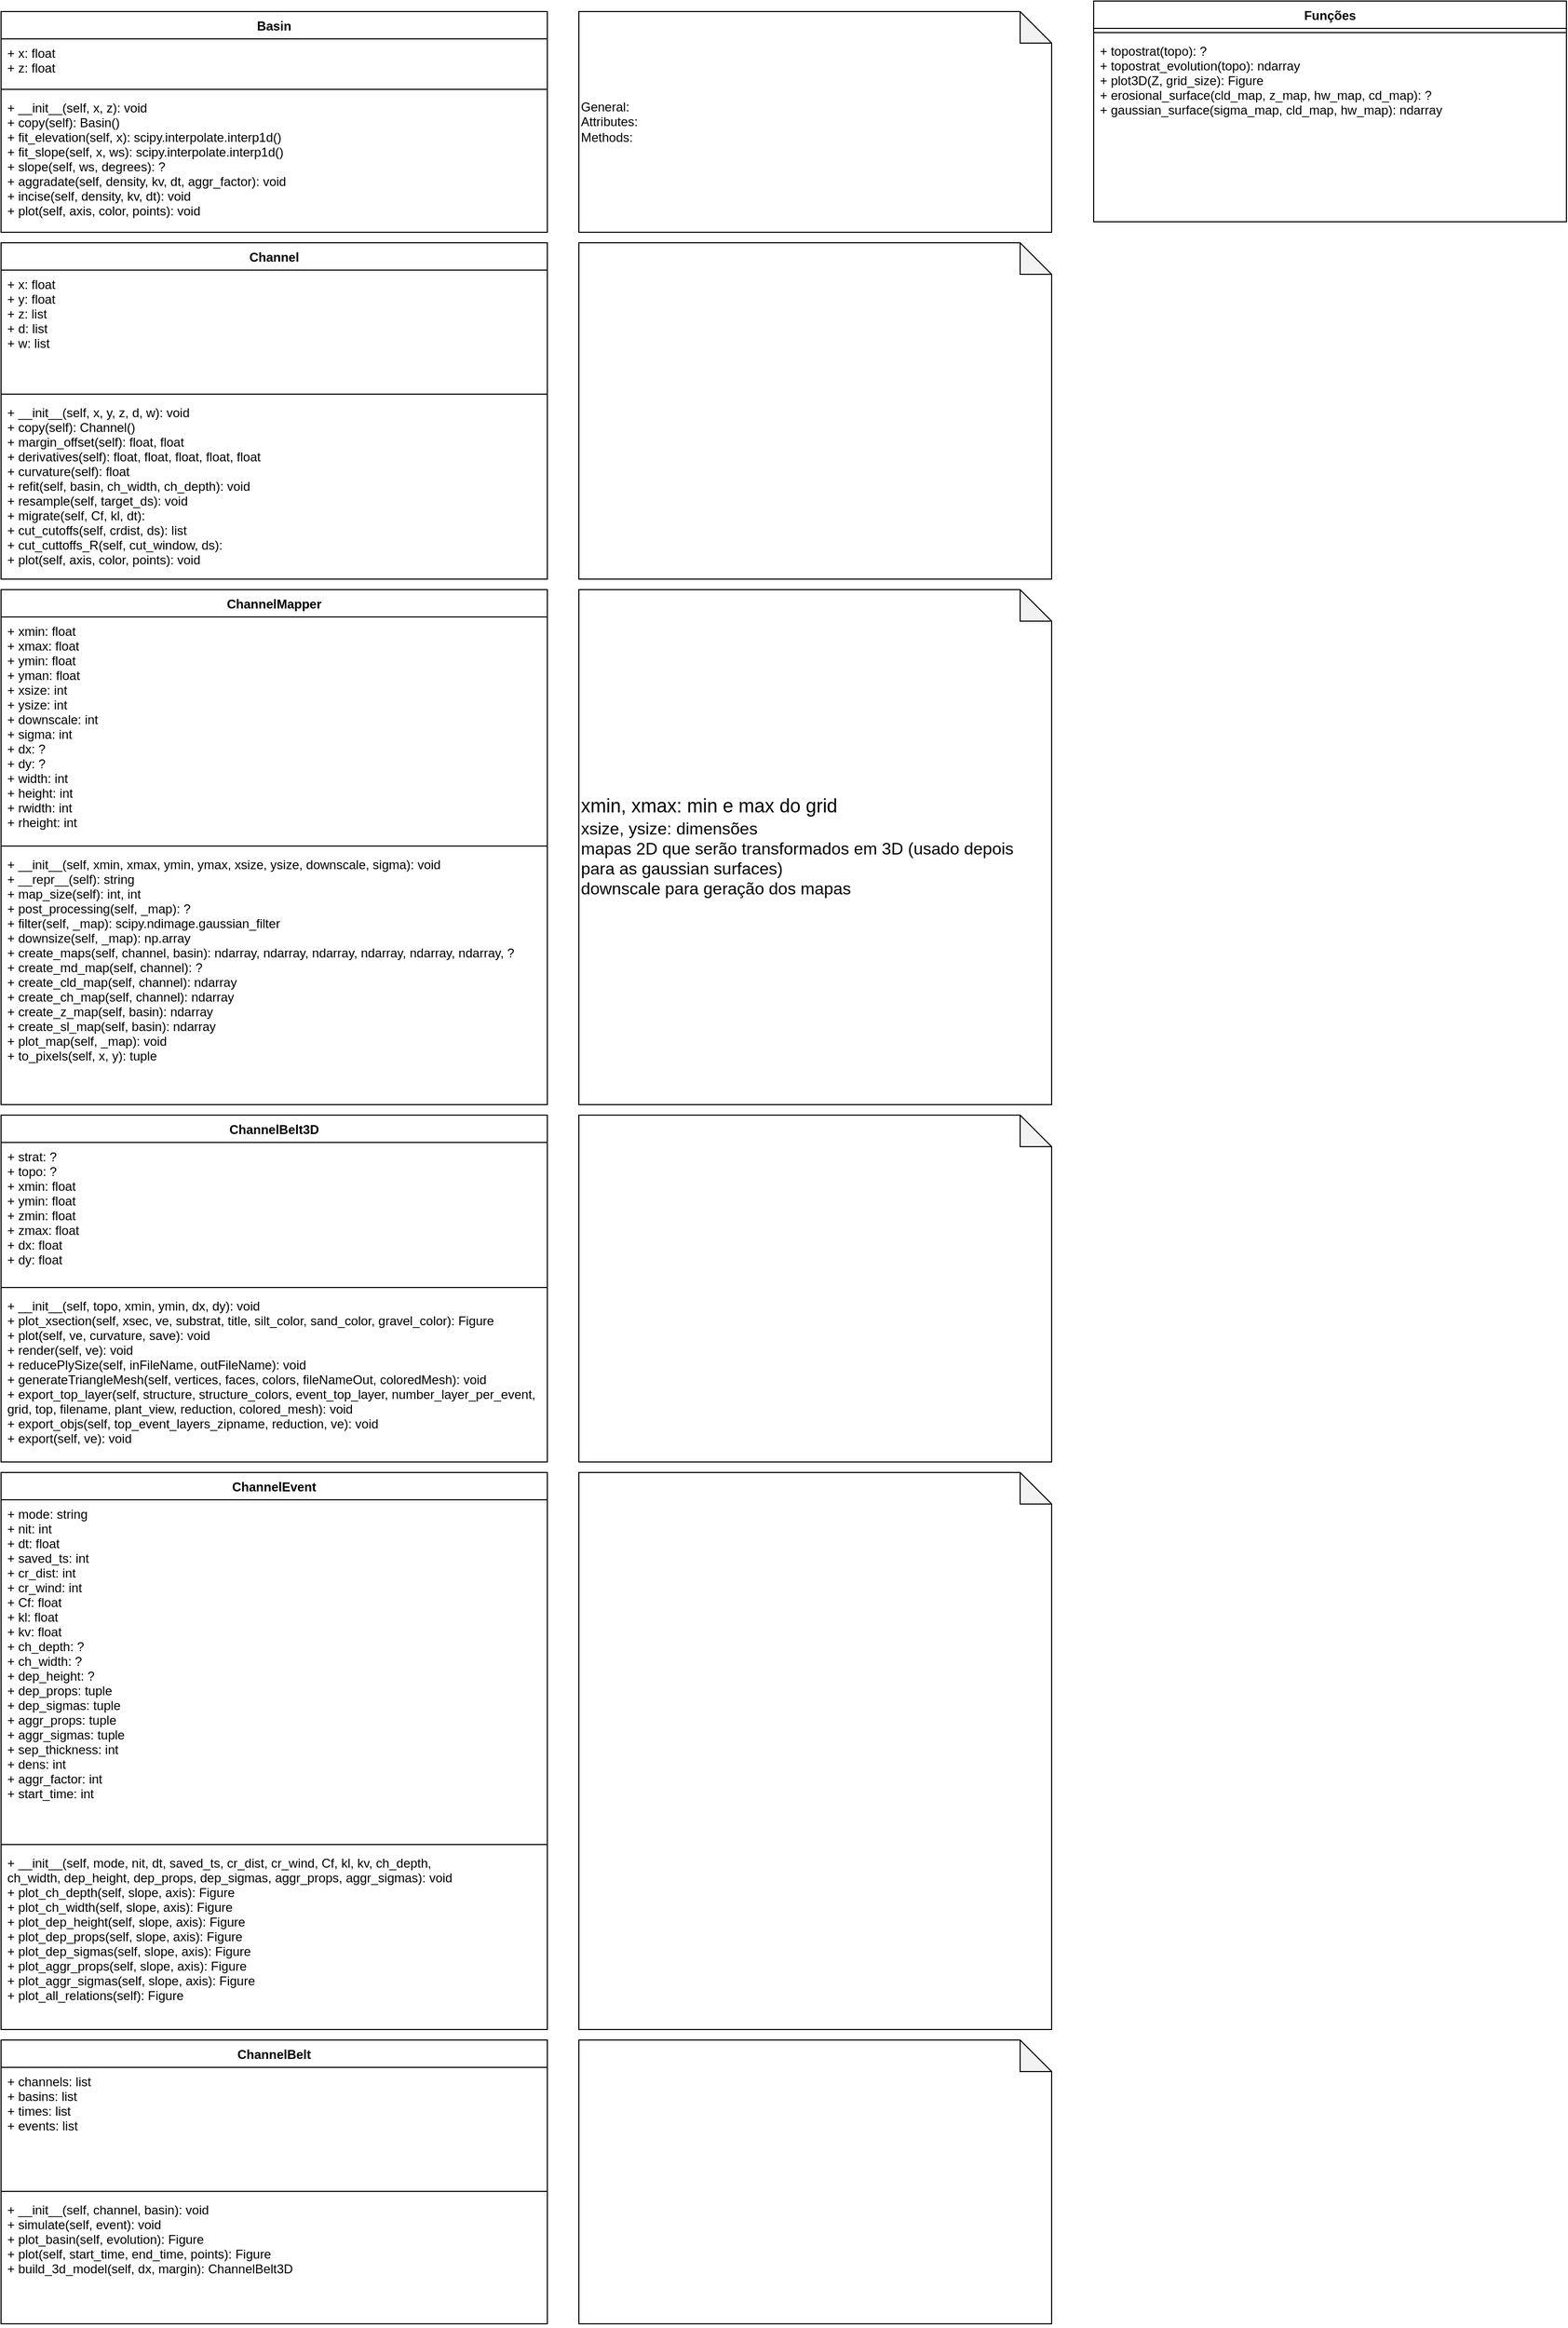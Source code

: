 <mxfile version="18.0.6" type="device" pages="3"><diagram id="bA3BXmwAqKgMqp90AmTi" name="meanderpy-classes"><mxGraphModel dx="1822" dy="1265" grid="1" gridSize="10" guides="1" tooltips="1" connect="1" arrows="1" fold="1" page="0" pageScale="1" pageWidth="850" pageHeight="1100" math="0" shadow="0"><root><mxCell id="0"/><mxCell id="1" parent="0"/><mxCell id="NzDVO6YcpJ-1LxDoP3iM-1" value="Basin" style="swimlane;fontStyle=1;align=center;verticalAlign=top;childLayout=stackLayout;horizontal=1;startSize=26;horizontalStack=0;resizeParent=1;resizeParentMax=0;resizeLast=0;collapsible=1;marginBottom=0;" parent="1" vertex="1"><mxGeometry x="-270" y="-150" width="520" height="210" as="geometry"><mxRectangle x="40" y="40" width="70" height="26" as="alternateBounds"/></mxGeometry></mxCell><mxCell id="NzDVO6YcpJ-1LxDoP3iM-2" value="+ x: float&#10;+ z: float" style="text;strokeColor=none;fillColor=none;align=left;verticalAlign=top;spacingLeft=4;spacingRight=4;overflow=hidden;rotatable=0;points=[[0,0.5],[1,0.5]];portConstraint=eastwest;fontStyle=0" parent="NzDVO6YcpJ-1LxDoP3iM-1" vertex="1"><mxGeometry y="26" width="520" height="44" as="geometry"/></mxCell><mxCell id="NzDVO6YcpJ-1LxDoP3iM-3" value="" style="line;strokeWidth=1;fillColor=none;align=left;verticalAlign=middle;spacingTop=-1;spacingLeft=3;spacingRight=3;rotatable=0;labelPosition=right;points=[];portConstraint=eastwest;" parent="NzDVO6YcpJ-1LxDoP3iM-1" vertex="1"><mxGeometry y="70" width="520" height="8" as="geometry"/></mxCell><mxCell id="NzDVO6YcpJ-1LxDoP3iM-4" value="+ __init__(self, x, z): void&#10;+ copy(self): Basin()&#10;+ fit_elevation(self, x): scipy.interpolate.interp1d()&#10;+ fit_slope(self, x, ws): scipy.interpolate.interp1d()&#10;+ slope(self, ws, degrees): ?&#10;+ aggradate(self, density, kv, dt, aggr_factor): void&#10;+ incise(self, density, kv, dt): void&#10;+ plot(self, axis, color, points): void&#10;&#10;" style="text;strokeColor=none;fillColor=none;align=left;verticalAlign=top;spacingLeft=4;spacingRight=4;overflow=hidden;rotatable=0;points=[[0,0.5],[1,0.5]];portConstraint=eastwest;fontStyle=0" parent="NzDVO6YcpJ-1LxDoP3iM-1" vertex="1"><mxGeometry y="78" width="520" height="132" as="geometry"/></mxCell><mxCell id="5RYWLEer1HAJKD5y5F62-2" value="Channel" style="swimlane;fontStyle=1;align=center;verticalAlign=top;childLayout=stackLayout;horizontal=1;startSize=26;horizontalStack=0;resizeParent=1;resizeParentMax=0;resizeLast=0;collapsible=1;marginBottom=0;" parent="1" vertex="1"><mxGeometry x="-270" y="70" width="520" height="320" as="geometry"><mxRectangle x="40" y="40" width="70" height="26" as="alternateBounds"/></mxGeometry></mxCell><mxCell id="5RYWLEer1HAJKD5y5F62-3" value="+ x: float&#10;+ y: float&#10;+ z: list&#10;+ d: list&#10;+ w: list" style="text;strokeColor=none;fillColor=none;align=left;verticalAlign=top;spacingLeft=4;spacingRight=4;overflow=hidden;rotatable=0;points=[[0,0.5],[1,0.5]];portConstraint=eastwest;fontStyle=0" parent="5RYWLEer1HAJKD5y5F62-2" vertex="1"><mxGeometry y="26" width="520" height="114" as="geometry"/></mxCell><mxCell id="5RYWLEer1HAJKD5y5F62-4" value="" style="line;strokeWidth=1;fillColor=none;align=left;verticalAlign=middle;spacingTop=-1;spacingLeft=3;spacingRight=3;rotatable=0;labelPosition=right;points=[];portConstraint=eastwest;" parent="5RYWLEer1HAJKD5y5F62-2" vertex="1"><mxGeometry y="140" width="520" height="8" as="geometry"/></mxCell><mxCell id="5RYWLEer1HAJKD5y5F62-5" value="+ __init__(self, x, y, z, d, w): void&#10;+ copy(self): Channel()&#10;+ margin_offset(self): float, float&#10;+ derivatives(self): float, float, float, float, float&#10;+ curvature(self): float&#10;+ refit(self, basin, ch_width, ch_depth): void&#10;+ resample(self, target_ds): void&#10;+ migrate(self, Cf, kl, dt):&#10;+ cut_cutoffs(self, crdist, ds): list&#10;+ cut_cuttoffs_R(self, cut_window, ds):&#10;+ plot(self, axis, color, points): void&#10;" style="text;strokeColor=none;fillColor=none;align=left;verticalAlign=top;spacingLeft=4;spacingRight=4;overflow=hidden;rotatable=0;points=[[0,0.5],[1,0.5]];portConstraint=eastwest;fontStyle=0" parent="5RYWLEer1HAJKD5y5F62-2" vertex="1"><mxGeometry y="148" width="520" height="172" as="geometry"/></mxCell><mxCell id="5RYWLEer1HAJKD5y5F62-9" value="ChannelMapper" style="swimlane;fontStyle=1;align=center;verticalAlign=top;childLayout=stackLayout;horizontal=1;startSize=26;horizontalStack=0;resizeParent=1;resizeParentMax=0;resizeLast=0;collapsible=1;marginBottom=0;" parent="1" vertex="1"><mxGeometry x="-270" y="400" width="520" height="490" as="geometry"><mxRectangle x="40" y="40" width="70" height="26" as="alternateBounds"/></mxGeometry></mxCell><mxCell id="5RYWLEer1HAJKD5y5F62-10" value="+ xmin: float&#10;+ xmax: float&#10;+ ymin: float&#10;+ yman: float&#10;+ xsize: int&#10;+ ysize: int&#10;+ downscale: int&#10;+ sigma: int&#10;+ dx: ?&#10;+ dy: ?&#10;+ width: int&#10;+ height: int&#10;+ rwidth: int&#10;+ rheight: int" style="text;strokeColor=none;fillColor=none;align=left;verticalAlign=top;spacingLeft=4;spacingRight=4;overflow=hidden;rotatable=0;points=[[0,0.5],[1,0.5]];portConstraint=eastwest;fontStyle=0" parent="5RYWLEer1HAJKD5y5F62-9" vertex="1"><mxGeometry y="26" width="520" height="214" as="geometry"/></mxCell><mxCell id="5RYWLEer1HAJKD5y5F62-11" value="" style="line;strokeWidth=1;fillColor=none;align=left;verticalAlign=middle;spacingTop=-1;spacingLeft=3;spacingRight=3;rotatable=0;labelPosition=right;points=[];portConstraint=eastwest;" parent="5RYWLEer1HAJKD5y5F62-9" vertex="1"><mxGeometry y="240" width="520" height="8" as="geometry"/></mxCell><mxCell id="5RYWLEer1HAJKD5y5F62-12" value="+ __init__(self, xmin, xmax, ymin, ymax, xsize, ysize, downscale, sigma): void&#10;+ __repr__(self): string&#10;+ map_size(self): int, int&#10;+ post_processing(self, _map): ?&#10;+ filter(self, _map): scipy.ndimage.gaussian_filter&#10;+ downsize(self, _map): np.array&#10;+ create_maps(self, channel, basin): ndarray, ndarray, ndarray, ndarray, ndarray, ndarray, ?&#10;+ create_md_map(self, channel): ?&#10;+ create_cld_map(self, channel): ndarray&#10;+ create_ch_map(self, channel): ndarray&#10;+ create_z_map(self, basin): ndarray&#10;+ create_sl_map(self, basin): ndarray&#10;+ plot_map(self, _map): void&#10;+ to_pixels(self, x, y): tuple" style="text;strokeColor=none;fillColor=none;align=left;verticalAlign=top;spacingLeft=4;spacingRight=4;overflow=hidden;rotatable=0;points=[[0,0.5],[1,0.5]];portConstraint=eastwest;fontStyle=0" parent="5RYWLEer1HAJKD5y5F62-9" vertex="1"><mxGeometry y="248" width="520" height="242" as="geometry"/></mxCell><mxCell id="5RYWLEer1HAJKD5y5F62-13" value="Funções" style="swimlane;fontStyle=1;align=center;verticalAlign=top;childLayout=stackLayout;horizontal=1;startSize=26;horizontalStack=0;resizeParent=1;resizeParentMax=0;resizeLast=0;collapsible=1;marginBottom=0;" parent="1" vertex="1"><mxGeometry x="770" y="-160" width="450" height="210" as="geometry"><mxRectangle x="40" y="40" width="70" height="26" as="alternateBounds"/></mxGeometry></mxCell><mxCell id="5RYWLEer1HAJKD5y5F62-15" value="" style="line;strokeWidth=1;fillColor=none;align=left;verticalAlign=middle;spacingTop=-1;spacingLeft=3;spacingRight=3;rotatable=0;labelPosition=right;points=[];portConstraint=eastwest;" parent="5RYWLEer1HAJKD5y5F62-13" vertex="1"><mxGeometry y="26" width="450" height="8" as="geometry"/></mxCell><mxCell id="5RYWLEer1HAJKD5y5F62-16" value="+ topostrat(topo): ?&#10;+ topostrat_evolution(topo): ndarray&#10;+ plot3D(Z, grid_size): Figure&#10;+ erosional_surface(cld_map, z_map, hw_map, cd_map): ?&#10;+ gaussian_surface(sigma_map, cld_map, hw_map): ndarray" style="text;strokeColor=none;fillColor=none;align=left;verticalAlign=top;spacingLeft=4;spacingRight=4;overflow=hidden;rotatable=0;points=[[0,0.5],[1,0.5]];portConstraint=eastwest;fontStyle=0" parent="5RYWLEer1HAJKD5y5F62-13" vertex="1"><mxGeometry y="34" width="450" height="176" as="geometry"/></mxCell><mxCell id="gbvBqNrmh7oZybf7pAD2-1" value="ChannelEvent" style="swimlane;fontStyle=1;align=center;verticalAlign=top;childLayout=stackLayout;horizontal=1;startSize=26;horizontalStack=0;resizeParent=1;resizeParentMax=0;resizeLast=0;collapsible=1;marginBottom=0;" parent="1" vertex="1"><mxGeometry x="-270" y="1240" width="520" height="530" as="geometry"><mxRectangle x="40" y="40" width="70" height="26" as="alternateBounds"/></mxGeometry></mxCell><mxCell id="gbvBqNrmh7oZybf7pAD2-2" value="+ mode: string&#10;+ nit: int&#10;+ dt: float&#10;+ saved_ts: int&#10;+ cr_dist: int&#10;+ cr_wind: int&#10;+ Cf: float&#10;+ kl: float&#10;+ kv: float&#10;+ ch_depth: ?&#10;+ ch_width: ?&#10;+ dep_height: ?&#10;+ dep_props: tuple&#10;+ dep_sigmas: tuple&#10;+ aggr_props: tuple&#10;+ aggr_sigmas: tuple&#10;+ sep_thickness: int&#10;+ dens: int&#10;+ aggr_factor: int&#10;+ start_time: int" style="text;strokeColor=none;fillColor=none;align=left;verticalAlign=top;spacingLeft=4;spacingRight=4;overflow=hidden;rotatable=0;points=[[0,0.5],[1,0.5]];portConstraint=eastwest;fontStyle=0" parent="gbvBqNrmh7oZybf7pAD2-1" vertex="1"><mxGeometry y="26" width="520" height="324" as="geometry"/></mxCell><mxCell id="gbvBqNrmh7oZybf7pAD2-3" value="" style="line;strokeWidth=1;fillColor=none;align=left;verticalAlign=middle;spacingTop=-1;spacingLeft=3;spacingRight=3;rotatable=0;labelPosition=right;points=[];portConstraint=eastwest;" parent="gbvBqNrmh7oZybf7pAD2-1" vertex="1"><mxGeometry y="350" width="520" height="8" as="geometry"/></mxCell><mxCell id="gbvBqNrmh7oZybf7pAD2-4" value="+ __init__(self, mode, nit, dt, saved_ts, cr_dist, cr_wind, Cf, kl, kv, ch_depth,&#10;ch_width, dep_height, dep_props, dep_sigmas, aggr_props, aggr_sigmas): void&#10;+ plot_ch_depth(self, slope, axis): Figure&#10;+ plot_ch_width(self, slope, axis): Figure&#10;+ plot_dep_height(self, slope, axis): Figure&#10;+ plot_dep_props(self, slope, axis): Figure&#10;+ plot_dep_sigmas(self, slope, axis): Figure&#10;+ plot_aggr_props(self, slope, axis): Figure&#10;+ plot_aggr_sigmas(self, slope, axis): Figure&#10;+ plot_all_relations(self): Figure" style="text;strokeColor=none;fillColor=none;align=left;verticalAlign=top;spacingLeft=4;spacingRight=4;overflow=hidden;rotatable=0;points=[[0,0.5],[1,0.5]];portConstraint=eastwest;fontStyle=0" parent="gbvBqNrmh7oZybf7pAD2-1" vertex="1"><mxGeometry y="358" width="520" height="172" as="geometry"/></mxCell><mxCell id="gbvBqNrmh7oZybf7pAD2-6" value="ChannelBelt" style="swimlane;fontStyle=1;align=center;verticalAlign=top;childLayout=stackLayout;horizontal=1;startSize=26;horizontalStack=0;resizeParent=1;resizeParentMax=0;resizeLast=0;collapsible=1;marginBottom=0;" parent="1" vertex="1"><mxGeometry x="-270" y="1780" width="520" height="270" as="geometry"><mxRectangle x="40" y="40" width="70" height="26" as="alternateBounds"/></mxGeometry></mxCell><mxCell id="gbvBqNrmh7oZybf7pAD2-7" value="+ channels: list&#10;+ basins: list&#10;+ times: list&#10;+ events: list" style="text;strokeColor=none;fillColor=none;align=left;verticalAlign=top;spacingLeft=4;spacingRight=4;overflow=hidden;rotatable=0;points=[[0,0.5],[1,0.5]];portConstraint=eastwest;fontStyle=0" parent="gbvBqNrmh7oZybf7pAD2-6" vertex="1"><mxGeometry y="26" width="520" height="114" as="geometry"/></mxCell><mxCell id="gbvBqNrmh7oZybf7pAD2-8" value="" style="line;strokeWidth=1;fillColor=none;align=left;verticalAlign=middle;spacingTop=-1;spacingLeft=3;spacingRight=3;rotatable=0;labelPosition=right;points=[];portConstraint=eastwest;" parent="gbvBqNrmh7oZybf7pAD2-6" vertex="1"><mxGeometry y="140" width="520" height="8" as="geometry"/></mxCell><mxCell id="gbvBqNrmh7oZybf7pAD2-9" value="+ __init__(self, channel, basin): void&#10;+ simulate(self, event): void&#10;+ plot_basin(self, evolution): Figure&#10;+ plot(self, start_time, end_time, points): Figure&#10;+ build_3d_model(self, dx, margin): ChannelBelt3D" style="text;strokeColor=none;fillColor=none;align=left;verticalAlign=top;spacingLeft=4;spacingRight=4;overflow=hidden;rotatable=0;points=[[0,0.5],[1,0.5]];portConstraint=eastwest;fontStyle=0" parent="gbvBqNrmh7oZybf7pAD2-6" vertex="1"><mxGeometry y="148" width="520" height="122" as="geometry"/></mxCell><mxCell id="gbvBqNrmh7oZybf7pAD2-10" value="ChannelBelt3D" style="swimlane;fontStyle=1;align=center;verticalAlign=top;childLayout=stackLayout;horizontal=1;startSize=26;horizontalStack=0;resizeParent=1;resizeParentMax=0;resizeLast=0;collapsible=1;marginBottom=0;" parent="1" vertex="1"><mxGeometry x="-270" y="900" width="520" height="330" as="geometry"><mxRectangle x="40" y="40" width="70" height="26" as="alternateBounds"/></mxGeometry></mxCell><mxCell id="gbvBqNrmh7oZybf7pAD2-11" value="+ strat: ?&#10;+ topo: ?&#10;+ xmin: float&#10;+ ymin: float&#10;+ zmin: float&#10;+ zmax: float&#10;+ dx: float&#10;+ dy: float&#10;" style="text;strokeColor=none;fillColor=none;align=left;verticalAlign=top;spacingLeft=4;spacingRight=4;overflow=hidden;rotatable=0;points=[[0,0.5],[1,0.5]];portConstraint=eastwest;fontStyle=0" parent="gbvBqNrmh7oZybf7pAD2-10" vertex="1"><mxGeometry y="26" width="520" height="134" as="geometry"/></mxCell><mxCell id="gbvBqNrmh7oZybf7pAD2-12" value="" style="line;strokeWidth=1;fillColor=none;align=left;verticalAlign=middle;spacingTop=-1;spacingLeft=3;spacingRight=3;rotatable=0;labelPosition=right;points=[];portConstraint=eastwest;" parent="gbvBqNrmh7oZybf7pAD2-10" vertex="1"><mxGeometry y="160" width="520" height="8" as="geometry"/></mxCell><mxCell id="gbvBqNrmh7oZybf7pAD2-13" value="+ __init__(self, topo, xmin, ymin, dx, dy): void&#10;+ plot_xsection(self, xsec, ve, substrat, title, silt_color, sand_color, gravel_color): Figure&#10;+ plot(self, ve, curvature, save): void&#10;+ render(self, ve): void&#10;+ reducePlySize(self, inFileName, outFileName): void&#10;+ generateTriangleMesh(self, vertices, faces, colors, fileNameOut, coloredMesh): void&#10;+ export_top_layer(self, structure, structure_colors, event_top_layer, number_layer_per_event, &#10;grid, top, filename, plant_view, reduction, colored_mesh): void&#10;+ export_objs(self, top_event_layers_zipname, reduction, ve): void&#10;+ export(self, ve): void" style="text;strokeColor=none;fillColor=none;align=left;verticalAlign=top;spacingLeft=4;spacingRight=4;overflow=hidden;rotatable=0;points=[[0,0.5],[1,0.5]];portConstraint=eastwest;fontStyle=0" parent="gbvBqNrmh7oZybf7pAD2-10" vertex="1"><mxGeometry y="168" width="520" height="162" as="geometry"/></mxCell><mxCell id="mZmMWqsgcELGTz8ljs0Y-1" value="General:&lt;br&gt;Attributes:&lt;br&gt;Methods:" style="shape=note;whiteSpace=wrap;html=1;backgroundOutline=1;darkOpacity=0.05;align=left;" parent="1" vertex="1"><mxGeometry x="280" y="-150" width="450" height="210" as="geometry"/></mxCell><mxCell id="mZmMWqsgcELGTz8ljs0Y-2" value="" style="shape=note;whiteSpace=wrap;html=1;backgroundOutline=1;darkOpacity=0.05;" parent="1" vertex="1"><mxGeometry x="280" y="70" width="450" height="320" as="geometry"/></mxCell><mxCell id="mZmMWqsgcELGTz8ljs0Y-3" value="&lt;div style=&quot;&quot;&gt;&lt;font style=&quot;font-size: 18px;&quot;&gt;xmin, xmax: min e max do grid&lt;/font&gt;&lt;/div&gt;&lt;div&gt;&lt;font size=&quot;3&quot;&gt;xsize, ysize: dimensões&lt;/font&gt;&lt;/div&gt;&lt;div&gt;&lt;font size=&quot;3&quot;&gt;mapas 2D que serão transformados em 3D (usado depois para as gaussian surfaces)&lt;/font&gt;&lt;/div&gt;&lt;div&gt;&lt;font size=&quot;3&quot;&gt;downscale para geração dos mapas&lt;/font&gt;&lt;/div&gt;" style="shape=note;whiteSpace=wrap;html=1;backgroundOutline=1;darkOpacity=0.05;align=left;" parent="1" vertex="1"><mxGeometry x="280" y="400" width="450" height="490" as="geometry"/></mxCell><mxCell id="mZmMWqsgcELGTz8ljs0Y-4" value="" style="shape=note;whiteSpace=wrap;html=1;backgroundOutline=1;darkOpacity=0.05;" parent="1" vertex="1"><mxGeometry x="280" y="900" width="450" height="330" as="geometry"/></mxCell><mxCell id="mZmMWqsgcELGTz8ljs0Y-5" value="" style="shape=note;whiteSpace=wrap;html=1;backgroundOutline=1;darkOpacity=0.05;" parent="1" vertex="1"><mxGeometry x="280" y="1240" width="450" height="530" as="geometry"/></mxCell><mxCell id="mZmMWqsgcELGTz8ljs0Y-6" value="" style="shape=note;whiteSpace=wrap;html=1;backgroundOutline=1;darkOpacity=0.05;" parent="1" vertex="1"><mxGeometry x="280" y="1780" width="450" height="270" as="geometry"/></mxCell></root></mxGraphModel></diagram><diagram id="_IzMGH3YBuGIJVSuk3Iy" name="runner-classes"><mxGraphModel dx="1422" dy="865" grid="1" gridSize="10" guides="1" tooltips="1" connect="1" arrows="1" fold="1" page="1" pageScale="1" pageWidth="827" pageHeight="1169" math="0" shadow="0"><root><mxCell id="0"/><mxCell id="1" parent="0"/><mxCell id="AhbICAMQeEcDUj6Y3TzC-1" value="Functions" style="swimlane;fontStyle=1;align=center;verticalAlign=top;childLayout=stackLayout;horizontal=1;startSize=26;horizontalStack=0;resizeParent=1;resizeParentMax=0;resizeLast=0;collapsible=1;marginBottom=0;" vertex="1" parent="1"><mxGeometry x="40" y="40" width="350" height="140" as="geometry"/></mxCell><mxCell id="AhbICAMQeEcDUj6Y3TzC-3" value="" style="line;strokeWidth=1;fillColor=none;align=left;verticalAlign=middle;spacingTop=-1;spacingLeft=3;spacingRight=3;rotatable=0;labelPosition=right;points=[];portConstraint=eastwest;" vertex="1" parent="AhbICAMQeEcDUj6Y3TzC-1"><mxGeometry y="26" width="350" height="8" as="geometry"/></mxCell><mxCell id="AhbICAMQeEcDUj6Y3TzC-4" value="+ create_tabular_param(param): si.interp1d&#10;+ correctRoots(rootsX, rootsY, yMin, yMax): float, float&#10;+ b_spline_eval(param, l, dx, degree): list, list&#10;+ plot2D(x, y, title, ylabel): void&#10;+ zipFilesInDir(dirName, zipFileName, filter): void" style="text;strokeColor=none;fillColor=none;align=left;verticalAlign=top;spacingLeft=4;spacingRight=4;overflow=hidden;rotatable=0;points=[[0,0.5],[1,0.5]];portConstraint=eastwest;" vertex="1" parent="AhbICAMQeEcDUj6Y3TzC-1"><mxGeometry y="34" width="350" height="106" as="geometry"/></mxCell></root></mxGraphModel></diagram><diagram id="HIRai2JmzJe5JVoNpAnY" name="meanderpy-activity"><mxGraphModel dx="1422" dy="865" grid="1" gridSize="10" guides="1" tooltips="1" connect="1" arrows="1" fold="1" page="0" pageScale="1" pageWidth="827" pageHeight="1169" math="0" shadow="0"><root><mxCell id="0"/><mxCell id="1" parent="0"/><mxCell id="5ov6-PPb3FMFtUJs8cAd-4" value="Begin&lt;br&gt;(runner.py)" style="text;html=1;strokeColor=none;fillColor=none;align=center;verticalAlign=middle;whiteSpace=wrap;rounded=0;" vertex="1" parent="1"><mxGeometry x="430" y="20" width="60" height="30" as="geometry"/></mxCell><mxCell id="5ov6-PPb3FMFtUJs8cAd-7" style="edgeStyle=orthogonalEdgeStyle;rounded=0;orthogonalLoop=1;jettySize=auto;html=1;exitX=0.5;exitY=1;exitDx=0;exitDy=0;" edge="1" parent="1" source="5ov6-PPb3FMFtUJs8cAd-6"><mxGeometry relative="1" as="geometry"><mxPoint x="390" y="80" as="targetPoint"/></mxGeometry></mxCell><mxCell id="5ov6-PPb3FMFtUJs8cAd-6" value="" style="ellipse;whiteSpace=wrap;html=1;aspect=fixed;" vertex="1" parent="1"><mxGeometry x="380" y="30" width="20" height="20" as="geometry"/></mxCell><mxCell id="5ov6-PPb3FMFtUJs8cAd-9" style="edgeStyle=orthogonalEdgeStyle;rounded=0;orthogonalLoop=1;jettySize=auto;html=1;" edge="1" parent="1" source="5ov6-PPb3FMFtUJs8cAd-8" target="5ov6-PPb3FMFtUJs8cAd-10"><mxGeometry relative="1" as="geometry"><mxPoint x="390" y="180" as="targetPoint"/></mxGeometry></mxCell><mxCell id="5ov6-PPb3FMFtUJs8cAd-8" value="Load channels, events and config JSON files" style="rounded=0;whiteSpace=wrap;html=1;" vertex="1" parent="1"><mxGeometry x="330" y="80" width="120" height="60" as="geometry"/></mxCell><mxCell id="5ov6-PPb3FMFtUJs8cAd-11" style="edgeStyle=orthogonalEdgeStyle;rounded=0;orthogonalLoop=1;jettySize=auto;html=1;" edge="1" parent="1" source="5ov6-PPb3FMFtUJs8cAd-10"><mxGeometry relative="1" as="geometry"><mxPoint x="390" y="280" as="targetPoint"/></mxGeometry></mxCell><mxCell id="5ov6-PPb3FMFtUJs8cAd-10" value="Load width, length, elevation, sinuosity, slope, channel(x,y), basin(x,z) and preview from JSON" style="rounded=0;whiteSpace=wrap;html=1;" vertex="1" parent="1"><mxGeometry x="330" y="170" width="120" height="80" as="geometry"/></mxCell><mxCell id="5ov6-PPb3FMFtUJs8cAd-14" style="edgeStyle=orthogonalEdgeStyle;rounded=0;orthogonalLoop=1;jettySize=auto;html=1;" edge="1" parent="1" source="5ov6-PPb3FMFtUJs8cAd-13"><mxGeometry relative="1" as="geometry"><mxPoint x="260" y="320" as="targetPoint"/></mxGeometry></mxCell><mxCell id="5ov6-PPb3FMFtUJs8cAd-15" style="edgeStyle=orthogonalEdgeStyle;rounded=0;orthogonalLoop=1;jettySize=auto;html=1;" edge="1" parent="1" source="5ov6-PPb3FMFtUJs8cAd-13"><mxGeometry relative="1" as="geometry"><mxPoint x="390" y="400" as="targetPoint"/></mxGeometry></mxCell><mxCell id="5ov6-PPb3FMFtUJs8cAd-13" value="" style="rhombus;whiteSpace=wrap;html=1;" vertex="1" parent="1"><mxGeometry x="350" y="280" width="80" height="80" as="geometry"/></mxCell><mxCell id="5ov6-PPb3FMFtUJs8cAd-17" value="preview == False" style="text;html=1;strokeColor=none;fillColor=none;align=center;verticalAlign=middle;whiteSpace=wrap;rounded=0;" vertex="1" parent="1"><mxGeometry x="390" y="360" width="110" height="30" as="geometry"/></mxCell><mxCell id="5ov6-PPb3FMFtUJs8cAd-18" value="preview == True" style="text;html=1;strokeColor=none;fillColor=none;align=center;verticalAlign=middle;whiteSpace=wrap;rounded=0;" vertex="1" parent="1"><mxGeometry x="270" y="289" width="90" height="30" as="geometry"/></mxCell><mxCell id="5ov6-PPb3FMFtUJs8cAd-21" style="edgeStyle=orthogonalEdgeStyle;rounded=0;orthogonalLoop=1;jettySize=auto;html=1;entryX=0.5;entryY=0;entryDx=0;entryDy=0;" edge="1" parent="1" source="5ov6-PPb3FMFtUJs8cAd-19" target="5ov6-PPb3FMFtUJs8cAd-22"><mxGeometry relative="1" as="geometry"><mxPoint x="200" y="400" as="targetPoint"/></mxGeometry></mxCell><mxCell id="5ov6-PPb3FMFtUJs8cAd-19" value="Plot 2D (matplotlib) using channel and basin" style="rounded=0;whiteSpace=wrap;html=1;" vertex="1" parent="1"><mxGeometry x="140" y="290" width="120" height="60" as="geometry"/></mxCell><mxCell id="5ov6-PPb3FMFtUJs8cAd-25" style="edgeStyle=orthogonalEdgeStyle;rounded=0;orthogonalLoop=1;jettySize=auto;html=1;" edge="1" parent="1" source="5ov6-PPb3FMFtUJs8cAd-20"><mxGeometry relative="1" as="geometry"><mxPoint x="390" y="500" as="targetPoint"/></mxGeometry></mxCell><mxCell id="5ov6-PPb3FMFtUJs8cAd-20" value="channel = mp.Channel()" style="rounded=0;whiteSpace=wrap;html=1;" vertex="1" parent="1"><mxGeometry x="330" y="400" width="120" height="60" as="geometry"/></mxCell><mxCell id="5ov6-PPb3FMFtUJs8cAd-24" style="edgeStyle=orthogonalEdgeStyle;rounded=0;orthogonalLoop=1;jettySize=auto;html=1;entryX=0;entryY=0.5;entryDx=0;entryDy=0;" edge="1" parent="1" source="5ov6-PPb3FMFtUJs8cAd-22" target="5ov6-PPb3FMFtUJs8cAd-20"><mxGeometry relative="1" as="geometry"/></mxCell><mxCell id="5ov6-PPb3FMFtUJs8cAd-22" value="" style="ellipse;whiteSpace=wrap;html=1;aspect=fixed;" vertex="1" parent="1"><mxGeometry x="190" y="420" width="20" height="20" as="geometry"/></mxCell><mxCell id="5ov6-PPb3FMFtUJs8cAd-27" style="edgeStyle=orthogonalEdgeStyle;rounded=0;orthogonalLoop=1;jettySize=auto;html=1;" edge="1" parent="1" source="5ov6-PPb3FMFtUJs8cAd-26"><mxGeometry relative="1" as="geometry"><mxPoint x="390" y="600" as="targetPoint"/></mxGeometry></mxCell><mxCell id="5ov6-PPb3FMFtUJs8cAd-26" value="basin = mp.Basin()" style="rounded=0;whiteSpace=wrap;html=1;" vertex="1" parent="1"><mxGeometry x="330" y="500" width="120" height="60" as="geometry"/></mxCell><mxCell id="5ov6-PPb3FMFtUJs8cAd-43" style="edgeStyle=orthogonalEdgeStyle;rounded=0;orthogonalLoop=1;jettySize=auto;html=1;" edge="1" parent="1" source="5ov6-PPb3FMFtUJs8cAd-28"><mxGeometry relative="1" as="geometry"><mxPoint x="390" y="710" as="targetPoint"/></mxGeometry></mxCell><mxCell id="5ov6-PPb3FMFtUJs8cAd-28" value="Create events (list)" style="rounded=0;whiteSpace=wrap;html=1;" vertex="1" parent="1"><mxGeometry x="330" y="603" width="120" height="60" as="geometry"/></mxCell><mxCell id="5ov6-PPb3FMFtUJs8cAd-38" value="events:List" style="swimlane;fontStyle=0;childLayout=stackLayout;horizontal=1;startSize=26;fillColor=none;horizontalStack=0;resizeParent=1;resizeParentMax=0;resizeLast=0;collapsible=1;marginBottom=0;" vertex="1" parent="1"><mxGeometry x="650" y="500" width="140" height="240" as="geometry"><mxRectangle x="650" y="500" width="90" height="26" as="alternateBounds"/></mxGeometry></mxCell><mxCell id="5ov6-PPb3FMFtUJs8cAd-41" value="+ nit&#10;+ saved_ts&#10;+ dt&#10;+ mode&#10;+ kv&#10;+ kl&#10;+ cr_dist&#10;+ cr_wind&#10;+ cr_depth&#10;+ ch_width&#10;+ dep_height&#10;+ aggr_props&#10;+ aggr_sigmas&#10;+ sep_thickness" style="text;strokeColor=none;fillColor=none;align=left;verticalAlign=top;spacingLeft=4;spacingRight=4;overflow=hidden;rotatable=0;points=[[0,0.5],[1,0.5]];portConstraint=eastwest;" vertex="1" parent="5ov6-PPb3FMFtUJs8cAd-38"><mxGeometry y="26" width="140" height="214" as="geometry"/></mxCell><mxCell id="5ov6-PPb3FMFtUJs8cAd-42" value="" style="endArrow=none;dashed=1;html=1;rounded=0;exitX=1;exitY=0.5;exitDx=0;exitDy=0;entryX=0;entryY=0.5;entryDx=0;entryDy=0;" edge="1" parent="1" source="5ov6-PPb3FMFtUJs8cAd-28" target="5ov6-PPb3FMFtUJs8cAd-41"><mxGeometry width="50" height="50" relative="1" as="geometry"><mxPoint x="460" y="620" as="sourcePoint"/><mxPoint x="510" y="570" as="targetPoint"/></mxGeometry></mxCell><mxCell id="5ov6-PPb3FMFtUJs8cAd-45" style="edgeStyle=orthogonalEdgeStyle;rounded=0;orthogonalLoop=1;jettySize=auto;html=1;" edge="1" parent="1" source="5ov6-PPb3FMFtUJs8cAd-44"><mxGeometry relative="1" as="geometry"><mxPoint x="390" y="810" as="targetPoint"/></mxGeometry></mxCell><mxCell id="5ov6-PPb3FMFtUJs8cAd-44" value="belt = mp.ChannelBelt()" style="rounded=0;whiteSpace=wrap;html=1;" vertex="1" parent="1"><mxGeometry x="330" y="710" width="120" height="60" as="geometry"/></mxCell><mxCell id="5ov6-PPb3FMFtUJs8cAd-47" style="edgeStyle=orthogonalEdgeStyle;rounded=0;orthogonalLoop=1;jettySize=auto;html=1;" edge="1" parent="1" source="5ov6-PPb3FMFtUJs8cAd-46"><mxGeometry relative="1" as="geometry"><mxPoint x="390" y="910" as="targetPoint"/></mxGeometry></mxCell><mxCell id="5ov6-PPb3FMFtUJs8cAd-46" value="Call belt.simulate() for all the events" style="rounded=0;whiteSpace=wrap;html=1;" vertex="1" parent="1"><mxGeometry x="330" y="810" width="120" height="60" as="geometry"/></mxCell><mxCell id="5ov6-PPb3FMFtUJs8cAd-52" style="edgeStyle=orthogonalEdgeStyle;rounded=0;orthogonalLoop=1;jettySize=auto;html=1;exitX=0.5;exitY=1;exitDx=0;exitDy=0;" edge="1" parent="1" source="5ov6-PPb3FMFtUJs8cAd-48" target="5ov6-PPb3FMFtUJs8cAd-53"><mxGeometry relative="1" as="geometry"><mxPoint x="390" y="1010" as="targetPoint"/></mxGeometry></mxCell><mxCell id="5ov6-PPb3FMFtUJs8cAd-48" value="Load attributes from config" style="rounded=0;whiteSpace=wrap;html=1;" vertex="1" parent="1"><mxGeometry x="330" y="910" width="120" height="60" as="geometry"/></mxCell><mxCell id="5ov6-PPb3FMFtUJs8cAd-49" value="" style="endArrow=none;dashed=1;html=1;rounded=0;exitX=1;exitY=0.5;exitDx=0;exitDy=0;entryX=0;entryY=0.5;entryDx=0;entryDy=0;" edge="1" parent="1"><mxGeometry width="50" height="50" relative="1" as="geometry"><mxPoint x="450" y="939.5" as="sourcePoint"/><mxPoint x="650" y="939.5" as="targetPoint"/></mxGeometry></mxCell><mxCell id="5ov6-PPb3FMFtUJs8cAd-50" value="config attributes" style="swimlane;fontStyle=0;childLayout=stackLayout;horizontal=1;startSize=26;fillColor=none;horizontalStack=0;resizeParent=1;resizeParentMax=0;resizeLast=0;collapsible=1;marginBottom=0;" vertex="1" parent="1"><mxGeometry x="650" y="820" width="140" height="170" as="geometry"><mxRectangle x="650" y="500" width="90" height="26" as="alternateBounds"/></mxGeometry></mxCell><mxCell id="5ov6-PPb3FMFtUJs8cAd-51" value="+ ve&#10;+ grid&#10;+ margin&#10;+ cross_sections&#10;+ show_sections&#10;+ preview&#10;+ title&#10;+ render&#10;+ export" style="text;strokeColor=none;fillColor=none;align=left;verticalAlign=top;spacingLeft=4;spacingRight=4;overflow=hidden;rotatable=0;points=[[0,0.5],[1,0.5]];portConstraint=eastwest;" vertex="1" parent="5ov6-PPb3FMFtUJs8cAd-50"><mxGeometry y="26" width="140" height="144" as="geometry"/></mxCell><mxCell id="5ov6-PPb3FMFtUJs8cAd-54" style="edgeStyle=orthogonalEdgeStyle;rounded=0;orthogonalLoop=1;jettySize=auto;html=1;exitX=0.5;exitY=1;exitDx=0;exitDy=0;" edge="1" parent="1" source="5ov6-PPb3FMFtUJs8cAd-53"><mxGeometry relative="1" as="geometry"><mxPoint x="390" y="1110" as="targetPoint"/></mxGeometry></mxCell><mxCell id="5ov6-PPb3FMFtUJs8cAd-53" value="model = belt.build_3d_model()" style="rounded=0;whiteSpace=wrap;html=1;" vertex="1" parent="1"><mxGeometry x="330" y="1010" width="120" height="60" as="geometry"/></mxCell><mxCell id="5ov6-PPb3FMFtUJs8cAd-56" style="edgeStyle=orthogonalEdgeStyle;rounded=0;orthogonalLoop=1;jettySize=auto;html=1;" edge="1" parent="1" source="5ov6-PPb3FMFtUJs8cAd-58"><mxGeometry relative="1" as="geometry"><mxPoint x="260" y="1150" as="targetPoint"/></mxGeometry></mxCell><mxCell id="5ov6-PPb3FMFtUJs8cAd-78" style="edgeStyle=orthogonalEdgeStyle;rounded=0;orthogonalLoop=1;jettySize=auto;html=1;exitX=0.5;exitY=1;exitDx=0;exitDy=0;entryX=0.5;entryY=0;entryDx=0;entryDy=0;" edge="1" parent="1" source="5ov6-PPb3FMFtUJs8cAd-58" target="5ov6-PPb3FMFtUJs8cAd-77"><mxGeometry relative="1" as="geometry"/></mxCell><mxCell id="5ov6-PPb3FMFtUJs8cAd-58" value="" style="rhombus;whiteSpace=wrap;html=1;" vertex="1" parent="1"><mxGeometry x="350" y="1110" width="80" height="80" as="geometry"/></mxCell><mxCell id="5ov6-PPb3FMFtUJs8cAd-59" value="show_sections == False" style="text;html=1;strokeColor=none;fillColor=none;align=center;verticalAlign=middle;whiteSpace=wrap;rounded=0;" vertex="1" parent="1"><mxGeometry x="400" y="1190" width="110" height="30" as="geometry"/></mxCell><mxCell id="5ov6-PPb3FMFtUJs8cAd-60" value="show_sections == True" style="text;html=1;strokeColor=none;fillColor=none;align=center;verticalAlign=middle;whiteSpace=wrap;rounded=0;" vertex="1" parent="1"><mxGeometry x="270" y="1119" width="90" height="30" as="geometry"/></mxCell><mxCell id="5ov6-PPb3FMFtUJs8cAd-61" style="edgeStyle=orthogonalEdgeStyle;rounded=0;orthogonalLoop=1;jettySize=auto;html=1;entryX=0.5;entryY=0;entryDx=0;entryDy=0;" edge="1" parent="1" source="5ov6-PPb3FMFtUJs8cAd-62" target="5ov6-PPb3FMFtUJs8cAd-65"><mxGeometry relative="1" as="geometry"><mxPoint x="200" y="1230" as="targetPoint"/></mxGeometry></mxCell><mxCell id="5ov6-PPb3FMFtUJs8cAd-62" value="Cria figuras e salva em PDF/SVG" style="rounded=0;whiteSpace=wrap;html=1;" vertex="1" parent="1"><mxGeometry x="140" y="1120" width="120" height="60" as="geometry"/></mxCell><mxCell id="5ov6-PPb3FMFtUJs8cAd-82" style="edgeStyle=orthogonalEdgeStyle;rounded=0;orthogonalLoop=1;jettySize=auto;html=1;exitX=0.5;exitY=1;exitDx=0;exitDy=0;" edge="1" parent="1" source="5ov6-PPb3FMFtUJs8cAd-66"><mxGeometry relative="1" as="geometry"><mxPoint x="390" y="1420" as="targetPoint"/></mxGeometry></mxCell><mxCell id="5ov6-PPb3FMFtUJs8cAd-99" style="edgeStyle=orthogonalEdgeStyle;rounded=0;orthogonalLoop=1;jettySize=auto;html=1;exitX=0;exitY=0.5;exitDx=0;exitDy=0;entryX=1;entryY=0.5;entryDx=0;entryDy=0;" edge="1" parent="1" source="5ov6-PPb3FMFtUJs8cAd-66" target="5ov6-PPb3FMFtUJs8cAd-93"><mxGeometry relative="1" as="geometry"/></mxCell><mxCell id="5ov6-PPb3FMFtUJs8cAd-66" value="" style="rhombus;whiteSpace=wrap;html=1;" vertex="1" parent="1"><mxGeometry x="350" y="1290" width="80" height="80" as="geometry"/></mxCell><mxCell id="5ov6-PPb3FMFtUJs8cAd-79" style="edgeStyle=orthogonalEdgeStyle;rounded=0;orthogonalLoop=1;jettySize=auto;html=1;exitX=1;exitY=0.5;exitDx=0;exitDy=0;entryX=0;entryY=0.5;entryDx=0;entryDy=0;" edge="1" parent="1" source="5ov6-PPb3FMFtUJs8cAd-65" target="5ov6-PPb3FMFtUJs8cAd-77"><mxGeometry relative="1" as="geometry"/></mxCell><mxCell id="5ov6-PPb3FMFtUJs8cAd-65" value="" style="ellipse;whiteSpace=wrap;html=1;aspect=fixed;" vertex="1" parent="1"><mxGeometry x="190" y="1230" width="20" height="20" as="geometry"/></mxCell><mxCell id="5ov6-PPb3FMFtUJs8cAd-80" style="edgeStyle=orthogonalEdgeStyle;rounded=0;orthogonalLoop=1;jettySize=auto;html=1;exitX=0.5;exitY=1;exitDx=0;exitDy=0;entryX=0.5;entryY=0;entryDx=0;entryDy=0;" edge="1" parent="1" source="5ov6-PPb3FMFtUJs8cAd-77" target="5ov6-PPb3FMFtUJs8cAd-66"><mxGeometry relative="1" as="geometry"/></mxCell><mxCell id="5ov6-PPb3FMFtUJs8cAd-77" value="" style="ellipse;whiteSpace=wrap;html=1;aspect=fixed;" vertex="1" parent="1"><mxGeometry x="380" y="1230" width="20" height="20" as="geometry"/></mxCell><mxCell id="5ov6-PPb3FMFtUJs8cAd-83" value="export == False" style="text;html=1;strokeColor=none;fillColor=none;align=center;verticalAlign=middle;whiteSpace=wrap;rounded=0;" vertex="1" parent="1"><mxGeometry x="400" y="1370" width="110" height="30" as="geometry"/></mxCell><mxCell id="5ov6-PPb3FMFtUJs8cAd-84" value="export == True" style="text;html=1;strokeColor=none;fillColor=none;align=center;verticalAlign=middle;whiteSpace=wrap;rounded=0;" vertex="1" parent="1"><mxGeometry x="260" y="1290" width="90" height="30" as="geometry"/></mxCell><mxCell id="5ov6-PPb3FMFtUJs8cAd-87" style="edgeStyle=orthogonalEdgeStyle;rounded=0;orthogonalLoop=1;jettySize=auto;html=1;exitX=0.5;exitY=1;exitDx=0;exitDy=0;entryX=0.5;entryY=0;entryDx=0;entryDy=0;" edge="1" parent="1" source="5ov6-PPb3FMFtUJs8cAd-85" target="5ov6-PPb3FMFtUJs8cAd-86"><mxGeometry relative="1" as="geometry"/></mxCell><mxCell id="5ov6-PPb3FMFtUJs8cAd-85" value="" style="ellipse;whiteSpace=wrap;html=1;aspect=fixed;" vertex="1" parent="1"><mxGeometry x="380" y="1420" width="20" height="20" as="geometry"/></mxCell><mxCell id="5ov6-PPb3FMFtUJs8cAd-89" style="edgeStyle=orthogonalEdgeStyle;rounded=0;orthogonalLoop=1;jettySize=auto;html=1;exitX=0.5;exitY=1;exitDx=0;exitDy=0;entryX=0.5;entryY=0;entryDx=0;entryDy=0;" edge="1" parent="1" source="5ov6-PPb3FMFtUJs8cAd-86" target="5ov6-PPb3FMFtUJs8cAd-103"><mxGeometry relative="1" as="geometry"><mxPoint x="390" y="1620" as="targetPoint"/></mxGeometry></mxCell><mxCell id="5ov6-PPb3FMFtUJs8cAd-101" style="edgeStyle=orthogonalEdgeStyle;rounded=0;orthogonalLoop=1;jettySize=auto;html=1;exitX=0;exitY=0.5;exitDx=0;exitDy=0;entryX=1;entryY=0.5;entryDx=0;entryDy=0;" edge="1" parent="1" source="5ov6-PPb3FMFtUJs8cAd-86" target="5ov6-PPb3FMFtUJs8cAd-100"><mxGeometry relative="1" as="geometry"/></mxCell><mxCell id="5ov6-PPb3FMFtUJs8cAd-86" value="" style="rhombus;whiteSpace=wrap;html=1;" vertex="1" parent="1"><mxGeometry x="350" y="1480" width="80" height="80" as="geometry"/></mxCell><mxCell id="5ov6-PPb3FMFtUJs8cAd-90" value="render == False" style="text;html=1;strokeColor=none;fillColor=none;align=center;verticalAlign=middle;whiteSpace=wrap;rounded=0;" vertex="1" parent="1"><mxGeometry x="405" y="1570" width="110" height="30" as="geometry"/></mxCell><mxCell id="5ov6-PPb3FMFtUJs8cAd-91" value="render == True" style="text;html=1;strokeColor=none;fillColor=none;align=center;verticalAlign=middle;whiteSpace=wrap;rounded=0;" vertex="1" parent="1"><mxGeometry x="260" y="1480" width="90" height="30" as="geometry"/></mxCell><mxCell id="5ov6-PPb3FMFtUJs8cAd-97" style="edgeStyle=orthogonalEdgeStyle;rounded=0;orthogonalLoop=1;jettySize=auto;html=1;exitX=0.5;exitY=1;exitDx=0;exitDy=0;entryX=0.5;entryY=0;entryDx=0;entryDy=0;" edge="1" parent="1" source="5ov6-PPb3FMFtUJs8cAd-93" target="5ov6-PPb3FMFtUJs8cAd-94"><mxGeometry relative="1" as="geometry"/></mxCell><mxCell id="5ov6-PPb3FMFtUJs8cAd-93" value="model.export_objs()" style="rounded=0;whiteSpace=wrap;html=1;" vertex="1" parent="1"><mxGeometry x="140" y="1300" width="120" height="60" as="geometry"/></mxCell><mxCell id="5ov6-PPb3FMFtUJs8cAd-95" style="edgeStyle=orthogonalEdgeStyle;rounded=0;orthogonalLoop=1;jettySize=auto;html=1;exitX=1;exitY=0.5;exitDx=0;exitDy=0;entryX=0;entryY=0.5;entryDx=0;entryDy=0;" edge="1" parent="1" source="5ov6-PPb3FMFtUJs8cAd-94" target="5ov6-PPb3FMFtUJs8cAd-85"><mxGeometry relative="1" as="geometry"/></mxCell><mxCell id="5ov6-PPb3FMFtUJs8cAd-94" value="" style="ellipse;whiteSpace=wrap;html=1;aspect=fixed;" vertex="1" parent="1"><mxGeometry x="190" y="1420" width="20" height="20" as="geometry"/></mxCell><mxCell id="5ov6-PPb3FMFtUJs8cAd-104" style="edgeStyle=orthogonalEdgeStyle;rounded=0;orthogonalLoop=1;jettySize=auto;html=1;exitX=0.5;exitY=1;exitDx=0;exitDy=0;entryX=0.5;entryY=0;entryDx=0;entryDy=0;" edge="1" parent="1" source="5ov6-PPb3FMFtUJs8cAd-100" target="5ov6-PPb3FMFtUJs8cAd-102"><mxGeometry relative="1" as="geometry"/></mxCell><mxCell id="5ov6-PPb3FMFtUJs8cAd-100" value="model.render()" style="rounded=0;whiteSpace=wrap;html=1;" vertex="1" parent="1"><mxGeometry x="140" y="1490" width="120" height="60" as="geometry"/></mxCell><mxCell id="5ov6-PPb3FMFtUJs8cAd-105" style="edgeStyle=orthogonalEdgeStyle;rounded=0;orthogonalLoop=1;jettySize=auto;html=1;exitX=1;exitY=0.5;exitDx=0;exitDy=0;entryX=0;entryY=0.5;entryDx=0;entryDy=0;" edge="1" parent="1" source="5ov6-PPb3FMFtUJs8cAd-102" target="5ov6-PPb3FMFtUJs8cAd-103"><mxGeometry relative="1" as="geometry"/></mxCell><mxCell id="5ov6-PPb3FMFtUJs8cAd-102" value="" style="ellipse;whiteSpace=wrap;html=1;aspect=fixed;" vertex="1" parent="1"><mxGeometry x="190" y="1630" width="20" height="20" as="geometry"/></mxCell><mxCell id="5ov6-PPb3FMFtUJs8cAd-103" value="" style="ellipse;whiteSpace=wrap;html=1;aspect=fixed;" vertex="1" parent="1"><mxGeometry x="380" y="1630" width="20" height="20" as="geometry"/></mxCell><mxCell id="5ov6-PPb3FMFtUJs8cAd-106" value="End (runner.py)" style="text;html=1;strokeColor=none;fillColor=none;align=center;verticalAlign=middle;whiteSpace=wrap;rounded=0;" vertex="1" parent="1"><mxGeometry x="360" y="1670" width="60" height="30" as="geometry"/></mxCell></root></mxGraphModel></diagram></mxfile>